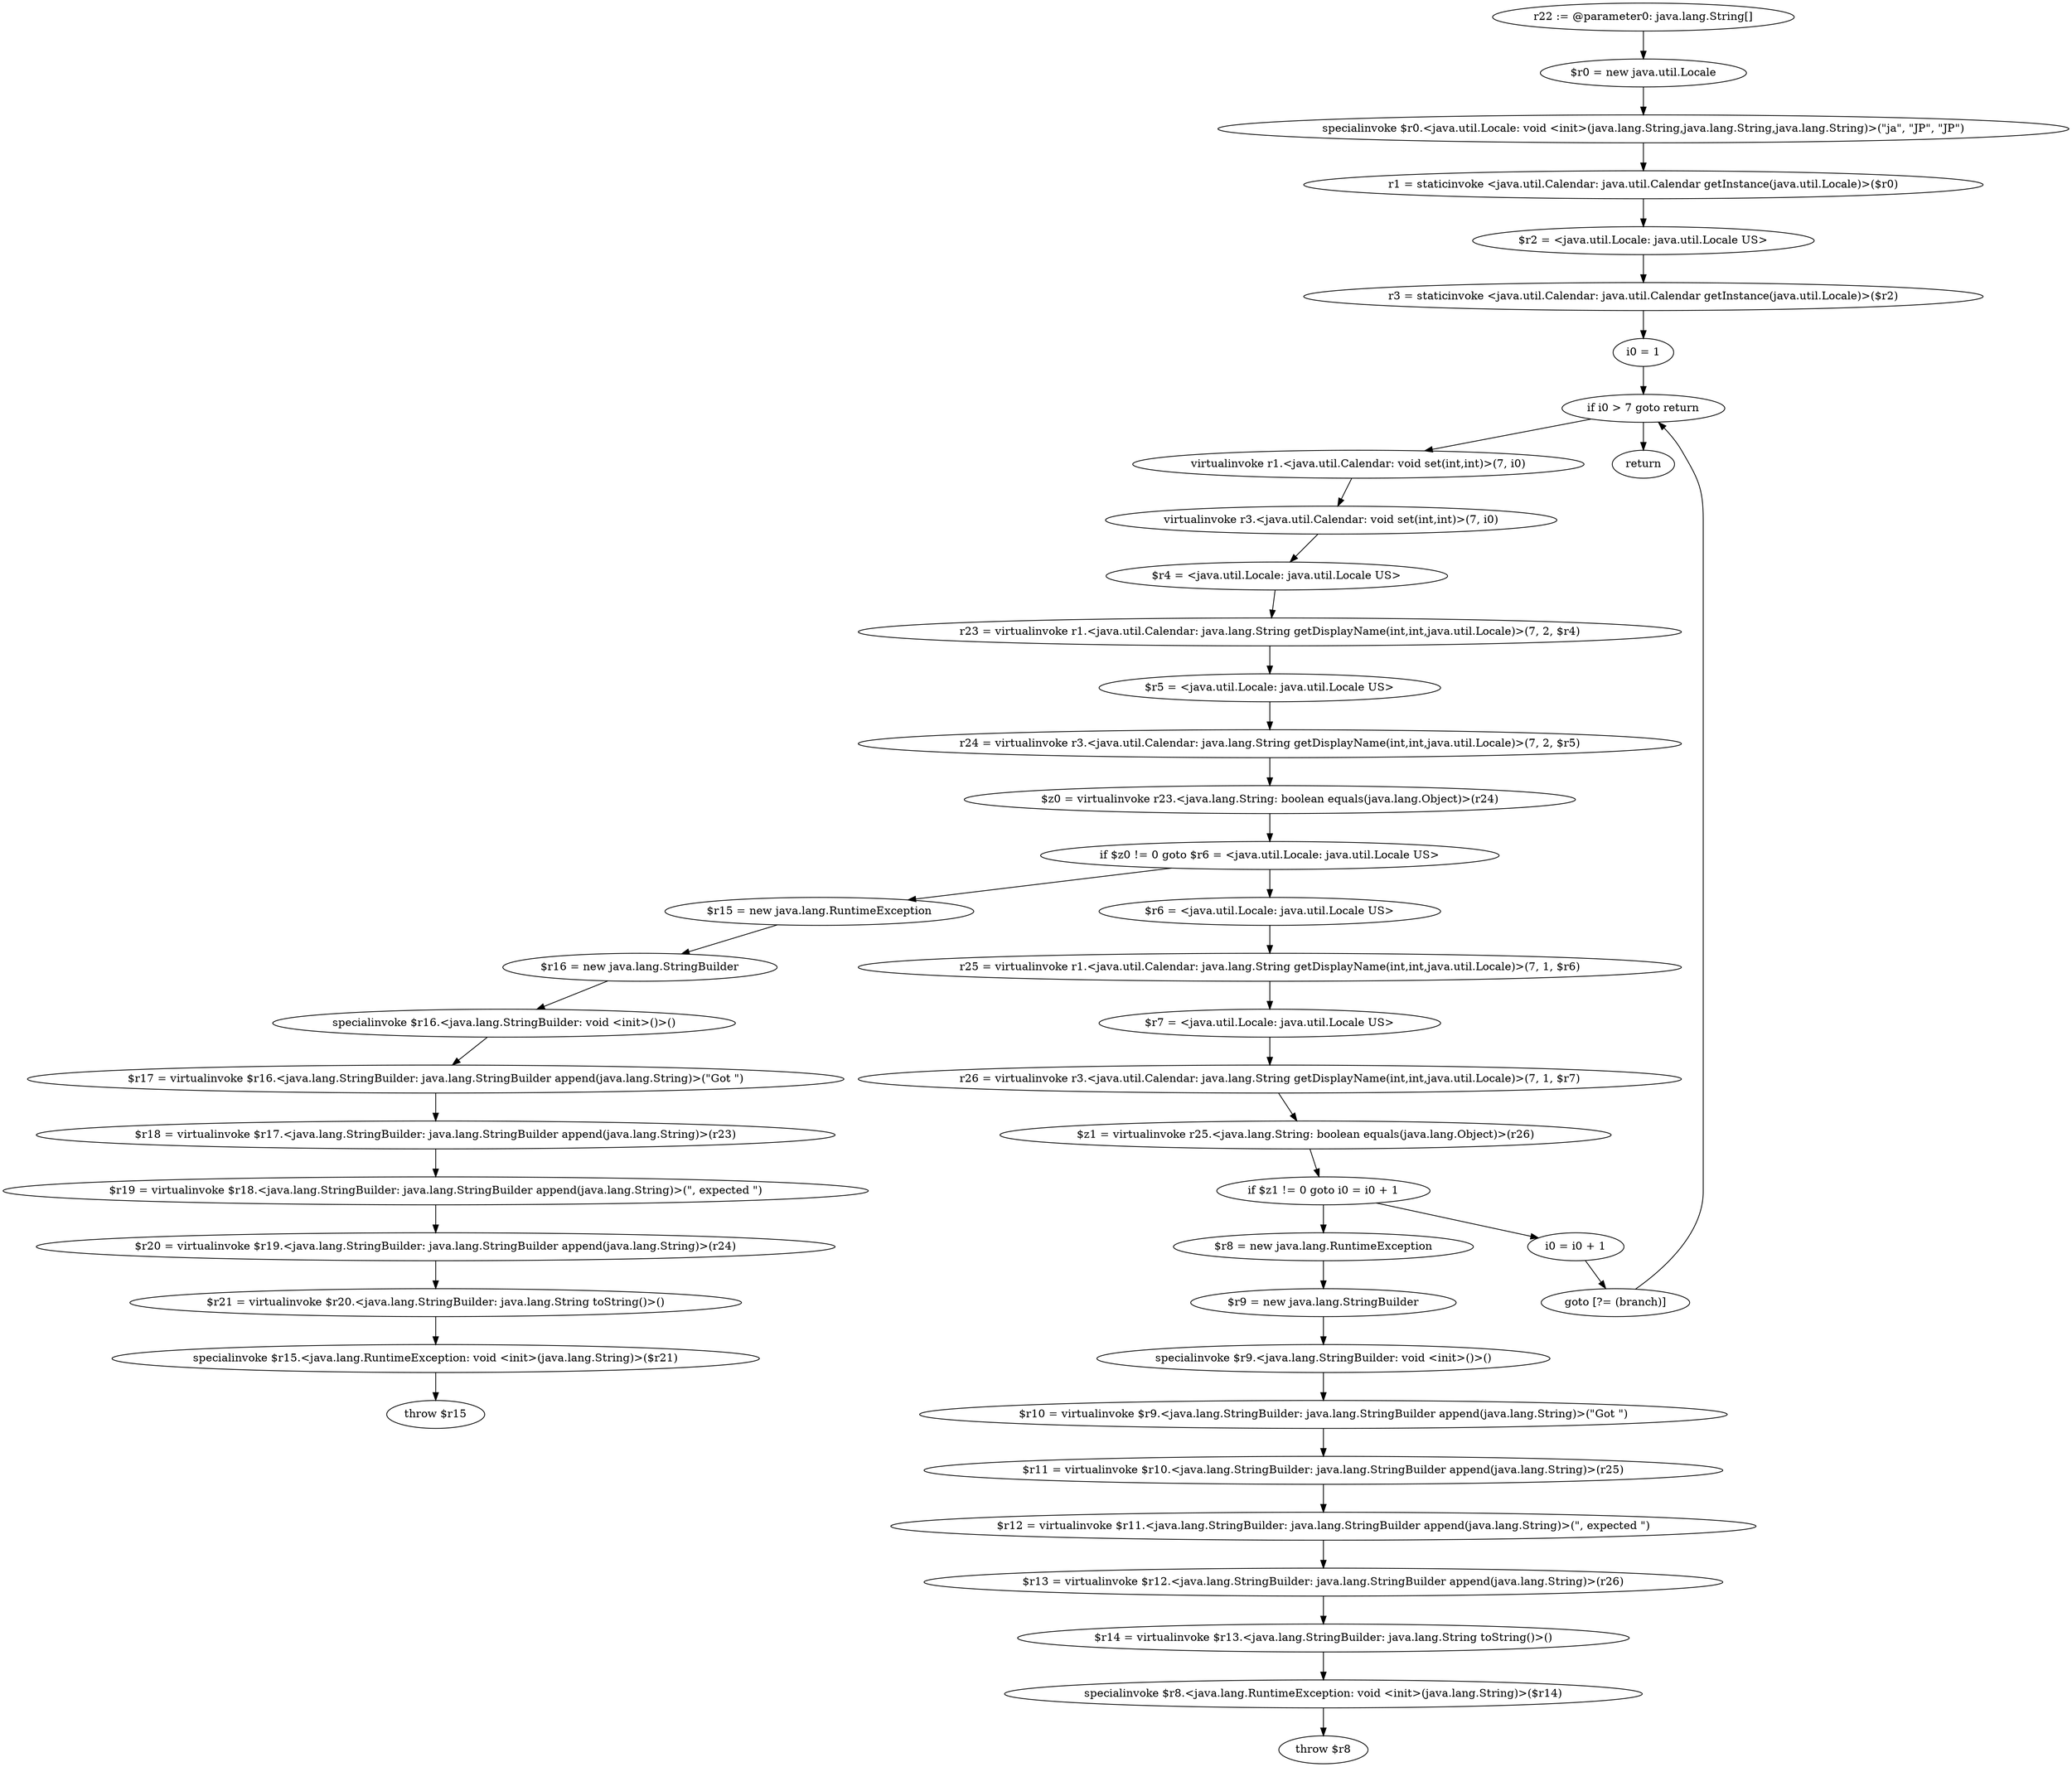 digraph "unitGraph" {
    "r22 := @parameter0: java.lang.String[]"
    "$r0 = new java.util.Locale"
    "specialinvoke $r0.<java.util.Locale: void <init>(java.lang.String,java.lang.String,java.lang.String)>(\"ja\", \"JP\", \"JP\")"
    "r1 = staticinvoke <java.util.Calendar: java.util.Calendar getInstance(java.util.Locale)>($r0)"
    "$r2 = <java.util.Locale: java.util.Locale US>"
    "r3 = staticinvoke <java.util.Calendar: java.util.Calendar getInstance(java.util.Locale)>($r2)"
    "i0 = 1"
    "if i0 > 7 goto return"
    "virtualinvoke r1.<java.util.Calendar: void set(int,int)>(7, i0)"
    "virtualinvoke r3.<java.util.Calendar: void set(int,int)>(7, i0)"
    "$r4 = <java.util.Locale: java.util.Locale US>"
    "r23 = virtualinvoke r1.<java.util.Calendar: java.lang.String getDisplayName(int,int,java.util.Locale)>(7, 2, $r4)"
    "$r5 = <java.util.Locale: java.util.Locale US>"
    "r24 = virtualinvoke r3.<java.util.Calendar: java.lang.String getDisplayName(int,int,java.util.Locale)>(7, 2, $r5)"
    "$z0 = virtualinvoke r23.<java.lang.String: boolean equals(java.lang.Object)>(r24)"
    "if $z0 != 0 goto $r6 = <java.util.Locale: java.util.Locale US>"
    "$r15 = new java.lang.RuntimeException"
    "$r16 = new java.lang.StringBuilder"
    "specialinvoke $r16.<java.lang.StringBuilder: void <init>()>()"
    "$r17 = virtualinvoke $r16.<java.lang.StringBuilder: java.lang.StringBuilder append(java.lang.String)>(\"Got \")"
    "$r18 = virtualinvoke $r17.<java.lang.StringBuilder: java.lang.StringBuilder append(java.lang.String)>(r23)"
    "$r19 = virtualinvoke $r18.<java.lang.StringBuilder: java.lang.StringBuilder append(java.lang.String)>(\", expected \")"
    "$r20 = virtualinvoke $r19.<java.lang.StringBuilder: java.lang.StringBuilder append(java.lang.String)>(r24)"
    "$r21 = virtualinvoke $r20.<java.lang.StringBuilder: java.lang.String toString()>()"
    "specialinvoke $r15.<java.lang.RuntimeException: void <init>(java.lang.String)>($r21)"
    "throw $r15"
    "$r6 = <java.util.Locale: java.util.Locale US>"
    "r25 = virtualinvoke r1.<java.util.Calendar: java.lang.String getDisplayName(int,int,java.util.Locale)>(7, 1, $r6)"
    "$r7 = <java.util.Locale: java.util.Locale US>"
    "r26 = virtualinvoke r3.<java.util.Calendar: java.lang.String getDisplayName(int,int,java.util.Locale)>(7, 1, $r7)"
    "$z1 = virtualinvoke r25.<java.lang.String: boolean equals(java.lang.Object)>(r26)"
    "if $z1 != 0 goto i0 = i0 + 1"
    "$r8 = new java.lang.RuntimeException"
    "$r9 = new java.lang.StringBuilder"
    "specialinvoke $r9.<java.lang.StringBuilder: void <init>()>()"
    "$r10 = virtualinvoke $r9.<java.lang.StringBuilder: java.lang.StringBuilder append(java.lang.String)>(\"Got \")"
    "$r11 = virtualinvoke $r10.<java.lang.StringBuilder: java.lang.StringBuilder append(java.lang.String)>(r25)"
    "$r12 = virtualinvoke $r11.<java.lang.StringBuilder: java.lang.StringBuilder append(java.lang.String)>(\", expected \")"
    "$r13 = virtualinvoke $r12.<java.lang.StringBuilder: java.lang.StringBuilder append(java.lang.String)>(r26)"
    "$r14 = virtualinvoke $r13.<java.lang.StringBuilder: java.lang.String toString()>()"
    "specialinvoke $r8.<java.lang.RuntimeException: void <init>(java.lang.String)>($r14)"
    "throw $r8"
    "i0 = i0 + 1"
    "goto [?= (branch)]"
    "return"
    "r22 := @parameter0: java.lang.String[]"->"$r0 = new java.util.Locale";
    "$r0 = new java.util.Locale"->"specialinvoke $r0.<java.util.Locale: void <init>(java.lang.String,java.lang.String,java.lang.String)>(\"ja\", \"JP\", \"JP\")";
    "specialinvoke $r0.<java.util.Locale: void <init>(java.lang.String,java.lang.String,java.lang.String)>(\"ja\", \"JP\", \"JP\")"->"r1 = staticinvoke <java.util.Calendar: java.util.Calendar getInstance(java.util.Locale)>($r0)";
    "r1 = staticinvoke <java.util.Calendar: java.util.Calendar getInstance(java.util.Locale)>($r0)"->"$r2 = <java.util.Locale: java.util.Locale US>";
    "$r2 = <java.util.Locale: java.util.Locale US>"->"r3 = staticinvoke <java.util.Calendar: java.util.Calendar getInstance(java.util.Locale)>($r2)";
    "r3 = staticinvoke <java.util.Calendar: java.util.Calendar getInstance(java.util.Locale)>($r2)"->"i0 = 1";
    "i0 = 1"->"if i0 > 7 goto return";
    "if i0 > 7 goto return"->"virtualinvoke r1.<java.util.Calendar: void set(int,int)>(7, i0)";
    "if i0 > 7 goto return"->"return";
    "virtualinvoke r1.<java.util.Calendar: void set(int,int)>(7, i0)"->"virtualinvoke r3.<java.util.Calendar: void set(int,int)>(7, i0)";
    "virtualinvoke r3.<java.util.Calendar: void set(int,int)>(7, i0)"->"$r4 = <java.util.Locale: java.util.Locale US>";
    "$r4 = <java.util.Locale: java.util.Locale US>"->"r23 = virtualinvoke r1.<java.util.Calendar: java.lang.String getDisplayName(int,int,java.util.Locale)>(7, 2, $r4)";
    "r23 = virtualinvoke r1.<java.util.Calendar: java.lang.String getDisplayName(int,int,java.util.Locale)>(7, 2, $r4)"->"$r5 = <java.util.Locale: java.util.Locale US>";
    "$r5 = <java.util.Locale: java.util.Locale US>"->"r24 = virtualinvoke r3.<java.util.Calendar: java.lang.String getDisplayName(int,int,java.util.Locale)>(7, 2, $r5)";
    "r24 = virtualinvoke r3.<java.util.Calendar: java.lang.String getDisplayName(int,int,java.util.Locale)>(7, 2, $r5)"->"$z0 = virtualinvoke r23.<java.lang.String: boolean equals(java.lang.Object)>(r24)";
    "$z0 = virtualinvoke r23.<java.lang.String: boolean equals(java.lang.Object)>(r24)"->"if $z0 != 0 goto $r6 = <java.util.Locale: java.util.Locale US>";
    "if $z0 != 0 goto $r6 = <java.util.Locale: java.util.Locale US>"->"$r15 = new java.lang.RuntimeException";
    "if $z0 != 0 goto $r6 = <java.util.Locale: java.util.Locale US>"->"$r6 = <java.util.Locale: java.util.Locale US>";
    "$r15 = new java.lang.RuntimeException"->"$r16 = new java.lang.StringBuilder";
    "$r16 = new java.lang.StringBuilder"->"specialinvoke $r16.<java.lang.StringBuilder: void <init>()>()";
    "specialinvoke $r16.<java.lang.StringBuilder: void <init>()>()"->"$r17 = virtualinvoke $r16.<java.lang.StringBuilder: java.lang.StringBuilder append(java.lang.String)>(\"Got \")";
    "$r17 = virtualinvoke $r16.<java.lang.StringBuilder: java.lang.StringBuilder append(java.lang.String)>(\"Got \")"->"$r18 = virtualinvoke $r17.<java.lang.StringBuilder: java.lang.StringBuilder append(java.lang.String)>(r23)";
    "$r18 = virtualinvoke $r17.<java.lang.StringBuilder: java.lang.StringBuilder append(java.lang.String)>(r23)"->"$r19 = virtualinvoke $r18.<java.lang.StringBuilder: java.lang.StringBuilder append(java.lang.String)>(\", expected \")";
    "$r19 = virtualinvoke $r18.<java.lang.StringBuilder: java.lang.StringBuilder append(java.lang.String)>(\", expected \")"->"$r20 = virtualinvoke $r19.<java.lang.StringBuilder: java.lang.StringBuilder append(java.lang.String)>(r24)";
    "$r20 = virtualinvoke $r19.<java.lang.StringBuilder: java.lang.StringBuilder append(java.lang.String)>(r24)"->"$r21 = virtualinvoke $r20.<java.lang.StringBuilder: java.lang.String toString()>()";
    "$r21 = virtualinvoke $r20.<java.lang.StringBuilder: java.lang.String toString()>()"->"specialinvoke $r15.<java.lang.RuntimeException: void <init>(java.lang.String)>($r21)";
    "specialinvoke $r15.<java.lang.RuntimeException: void <init>(java.lang.String)>($r21)"->"throw $r15";
    "$r6 = <java.util.Locale: java.util.Locale US>"->"r25 = virtualinvoke r1.<java.util.Calendar: java.lang.String getDisplayName(int,int,java.util.Locale)>(7, 1, $r6)";
    "r25 = virtualinvoke r1.<java.util.Calendar: java.lang.String getDisplayName(int,int,java.util.Locale)>(7, 1, $r6)"->"$r7 = <java.util.Locale: java.util.Locale US>";
    "$r7 = <java.util.Locale: java.util.Locale US>"->"r26 = virtualinvoke r3.<java.util.Calendar: java.lang.String getDisplayName(int,int,java.util.Locale)>(7, 1, $r7)";
    "r26 = virtualinvoke r3.<java.util.Calendar: java.lang.String getDisplayName(int,int,java.util.Locale)>(7, 1, $r7)"->"$z1 = virtualinvoke r25.<java.lang.String: boolean equals(java.lang.Object)>(r26)";
    "$z1 = virtualinvoke r25.<java.lang.String: boolean equals(java.lang.Object)>(r26)"->"if $z1 != 0 goto i0 = i0 + 1";
    "if $z1 != 0 goto i0 = i0 + 1"->"$r8 = new java.lang.RuntimeException";
    "if $z1 != 0 goto i0 = i0 + 1"->"i0 = i0 + 1";
    "$r8 = new java.lang.RuntimeException"->"$r9 = new java.lang.StringBuilder";
    "$r9 = new java.lang.StringBuilder"->"specialinvoke $r9.<java.lang.StringBuilder: void <init>()>()";
    "specialinvoke $r9.<java.lang.StringBuilder: void <init>()>()"->"$r10 = virtualinvoke $r9.<java.lang.StringBuilder: java.lang.StringBuilder append(java.lang.String)>(\"Got \")";
    "$r10 = virtualinvoke $r9.<java.lang.StringBuilder: java.lang.StringBuilder append(java.lang.String)>(\"Got \")"->"$r11 = virtualinvoke $r10.<java.lang.StringBuilder: java.lang.StringBuilder append(java.lang.String)>(r25)";
    "$r11 = virtualinvoke $r10.<java.lang.StringBuilder: java.lang.StringBuilder append(java.lang.String)>(r25)"->"$r12 = virtualinvoke $r11.<java.lang.StringBuilder: java.lang.StringBuilder append(java.lang.String)>(\", expected \")";
    "$r12 = virtualinvoke $r11.<java.lang.StringBuilder: java.lang.StringBuilder append(java.lang.String)>(\", expected \")"->"$r13 = virtualinvoke $r12.<java.lang.StringBuilder: java.lang.StringBuilder append(java.lang.String)>(r26)";
    "$r13 = virtualinvoke $r12.<java.lang.StringBuilder: java.lang.StringBuilder append(java.lang.String)>(r26)"->"$r14 = virtualinvoke $r13.<java.lang.StringBuilder: java.lang.String toString()>()";
    "$r14 = virtualinvoke $r13.<java.lang.StringBuilder: java.lang.String toString()>()"->"specialinvoke $r8.<java.lang.RuntimeException: void <init>(java.lang.String)>($r14)";
    "specialinvoke $r8.<java.lang.RuntimeException: void <init>(java.lang.String)>($r14)"->"throw $r8";
    "i0 = i0 + 1"->"goto [?= (branch)]";
    "goto [?= (branch)]"->"if i0 > 7 goto return";
}
